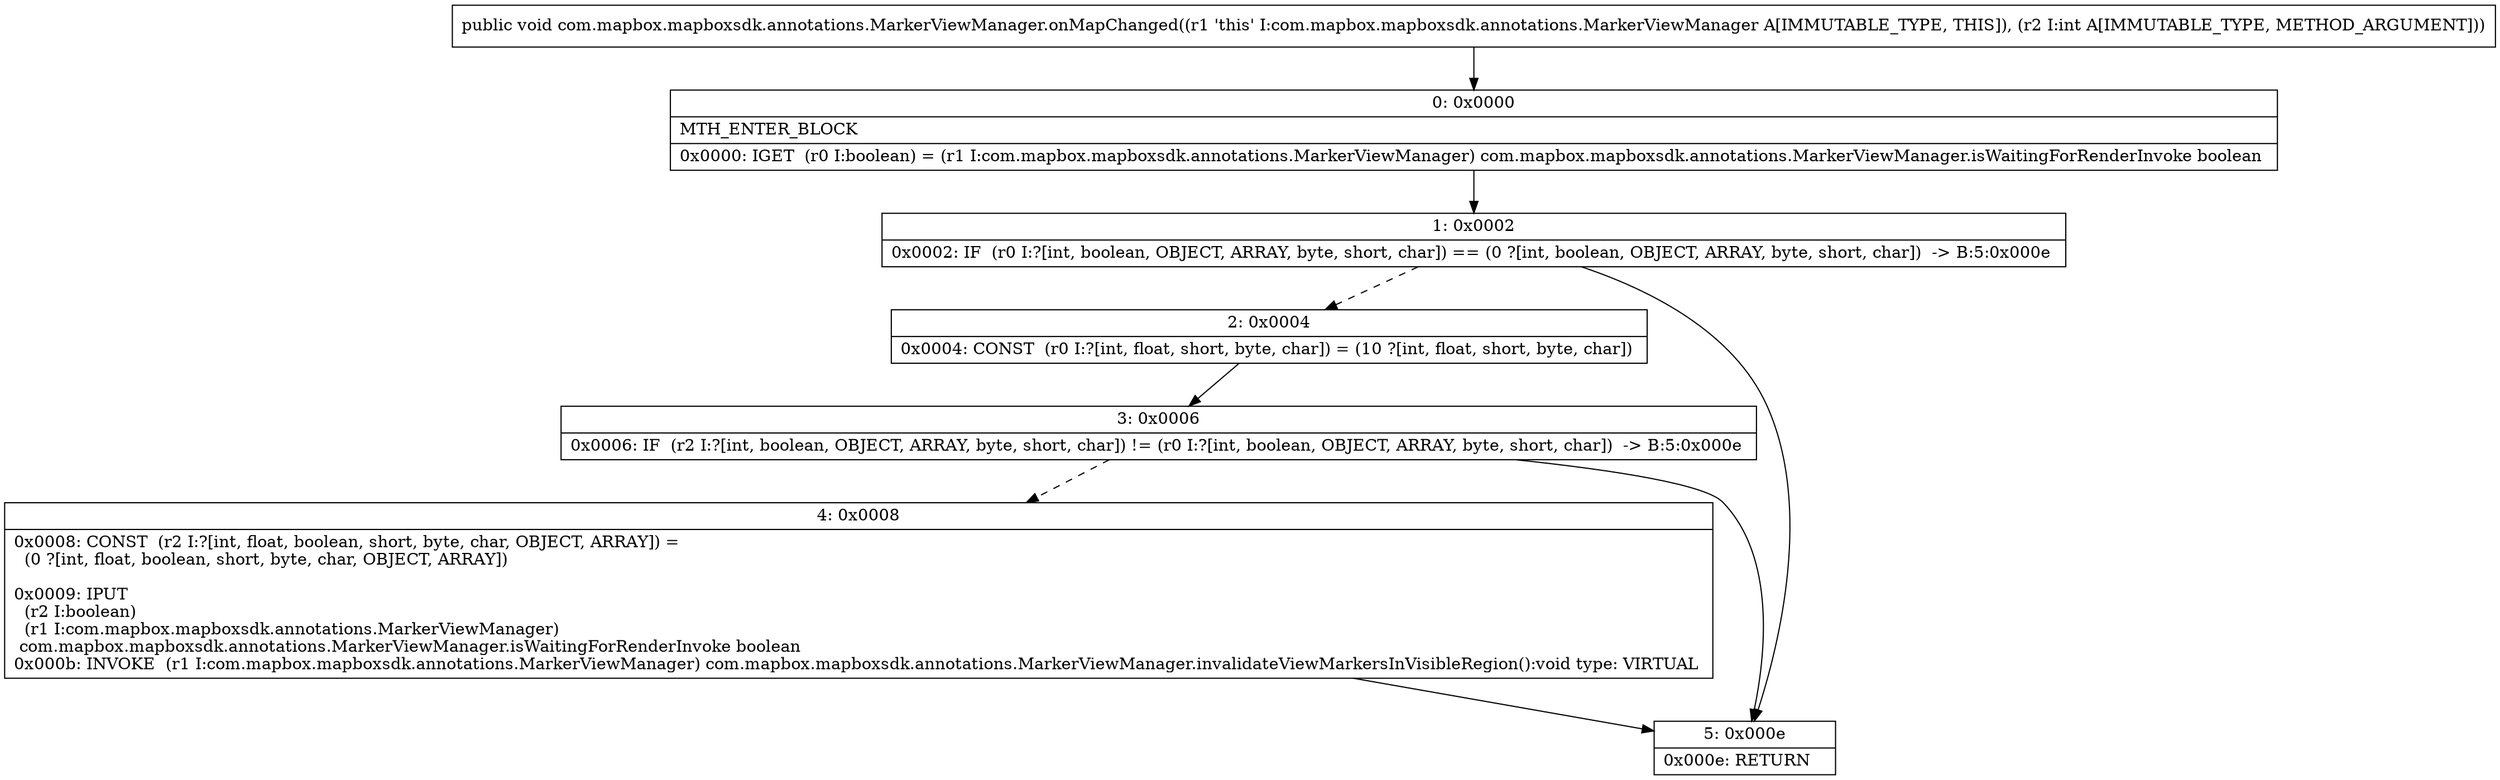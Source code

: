 digraph "CFG forcom.mapbox.mapboxsdk.annotations.MarkerViewManager.onMapChanged(I)V" {
Node_0 [shape=record,label="{0\:\ 0x0000|MTH_ENTER_BLOCK\l|0x0000: IGET  (r0 I:boolean) = (r1 I:com.mapbox.mapboxsdk.annotations.MarkerViewManager) com.mapbox.mapboxsdk.annotations.MarkerViewManager.isWaitingForRenderInvoke boolean \l}"];
Node_1 [shape=record,label="{1\:\ 0x0002|0x0002: IF  (r0 I:?[int, boolean, OBJECT, ARRAY, byte, short, char]) == (0 ?[int, boolean, OBJECT, ARRAY, byte, short, char])  \-\> B:5:0x000e \l}"];
Node_2 [shape=record,label="{2\:\ 0x0004|0x0004: CONST  (r0 I:?[int, float, short, byte, char]) = (10 ?[int, float, short, byte, char]) \l}"];
Node_3 [shape=record,label="{3\:\ 0x0006|0x0006: IF  (r2 I:?[int, boolean, OBJECT, ARRAY, byte, short, char]) != (r0 I:?[int, boolean, OBJECT, ARRAY, byte, short, char])  \-\> B:5:0x000e \l}"];
Node_4 [shape=record,label="{4\:\ 0x0008|0x0008: CONST  (r2 I:?[int, float, boolean, short, byte, char, OBJECT, ARRAY]) = \l  (0 ?[int, float, boolean, short, byte, char, OBJECT, ARRAY])\l \l0x0009: IPUT  \l  (r2 I:boolean)\l  (r1 I:com.mapbox.mapboxsdk.annotations.MarkerViewManager)\l com.mapbox.mapboxsdk.annotations.MarkerViewManager.isWaitingForRenderInvoke boolean \l0x000b: INVOKE  (r1 I:com.mapbox.mapboxsdk.annotations.MarkerViewManager) com.mapbox.mapboxsdk.annotations.MarkerViewManager.invalidateViewMarkersInVisibleRegion():void type: VIRTUAL \l}"];
Node_5 [shape=record,label="{5\:\ 0x000e|0x000e: RETURN   \l}"];
MethodNode[shape=record,label="{public void com.mapbox.mapboxsdk.annotations.MarkerViewManager.onMapChanged((r1 'this' I:com.mapbox.mapboxsdk.annotations.MarkerViewManager A[IMMUTABLE_TYPE, THIS]), (r2 I:int A[IMMUTABLE_TYPE, METHOD_ARGUMENT])) }"];
MethodNode -> Node_0;
Node_0 -> Node_1;
Node_1 -> Node_2[style=dashed];
Node_1 -> Node_5;
Node_2 -> Node_3;
Node_3 -> Node_4[style=dashed];
Node_3 -> Node_5;
Node_4 -> Node_5;
}

